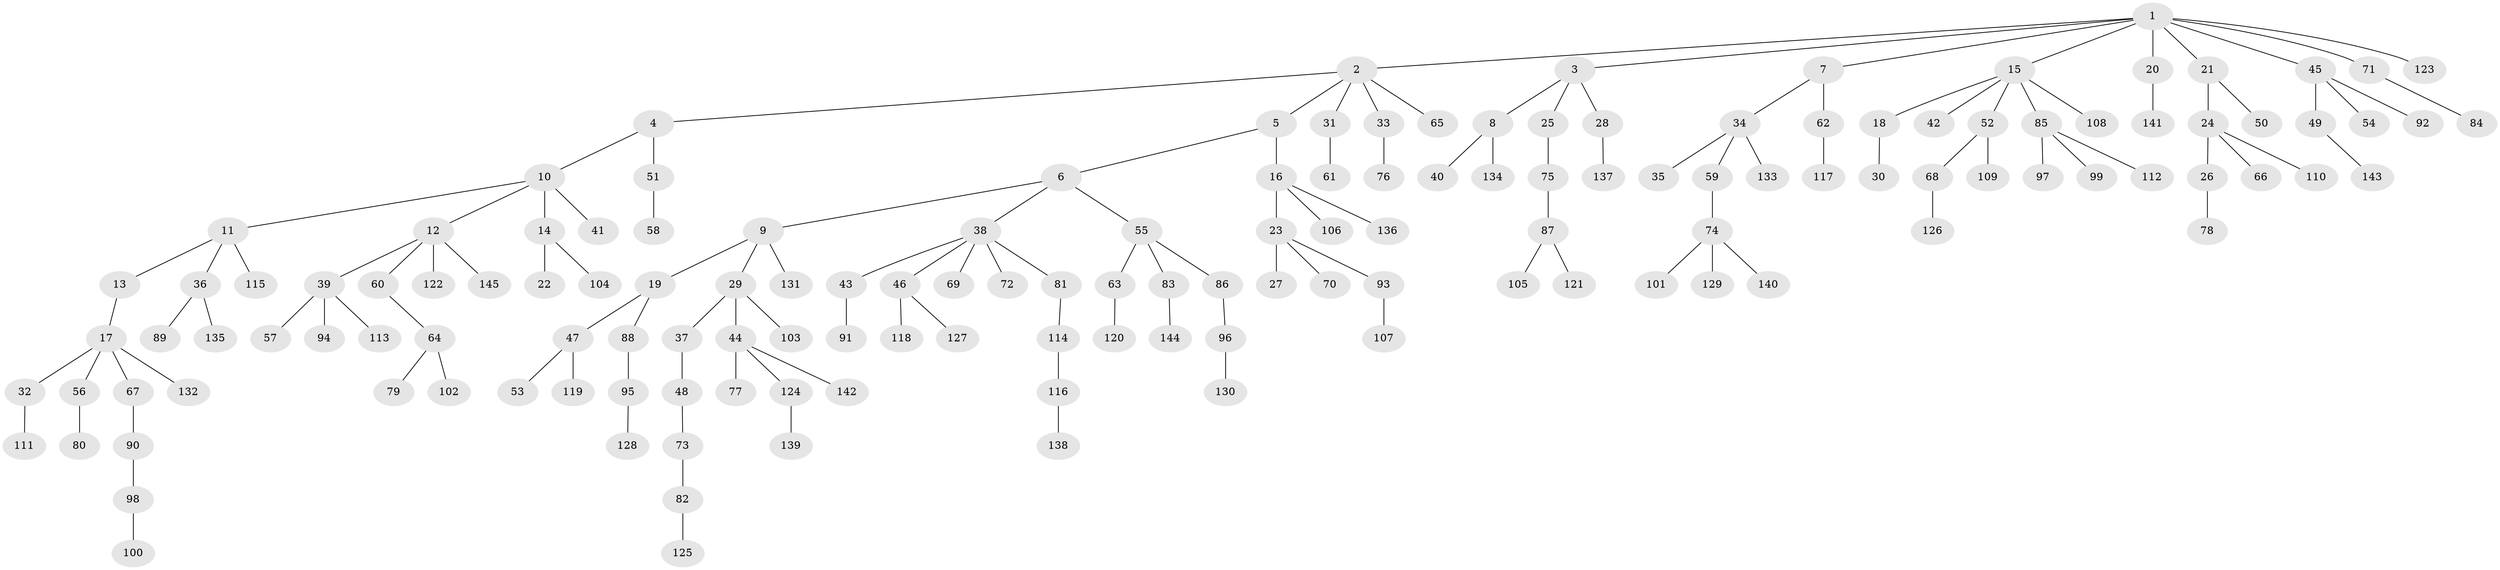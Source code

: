 // coarse degree distribution, {9: 0.010101010101010102, 7: 0.010101010101010102, 4: 0.04040404040404041, 3: 0.09090909090909091, 8: 0.010101010101010102, 5: 0.050505050505050504, 2: 0.21212121212121213, 6: 0.010101010101010102, 1: 0.5656565656565656}
// Generated by graph-tools (version 1.1) at 2025/42/03/06/25 10:42:04]
// undirected, 145 vertices, 144 edges
graph export_dot {
graph [start="1"]
  node [color=gray90,style=filled];
  1;
  2;
  3;
  4;
  5;
  6;
  7;
  8;
  9;
  10;
  11;
  12;
  13;
  14;
  15;
  16;
  17;
  18;
  19;
  20;
  21;
  22;
  23;
  24;
  25;
  26;
  27;
  28;
  29;
  30;
  31;
  32;
  33;
  34;
  35;
  36;
  37;
  38;
  39;
  40;
  41;
  42;
  43;
  44;
  45;
  46;
  47;
  48;
  49;
  50;
  51;
  52;
  53;
  54;
  55;
  56;
  57;
  58;
  59;
  60;
  61;
  62;
  63;
  64;
  65;
  66;
  67;
  68;
  69;
  70;
  71;
  72;
  73;
  74;
  75;
  76;
  77;
  78;
  79;
  80;
  81;
  82;
  83;
  84;
  85;
  86;
  87;
  88;
  89;
  90;
  91;
  92;
  93;
  94;
  95;
  96;
  97;
  98;
  99;
  100;
  101;
  102;
  103;
  104;
  105;
  106;
  107;
  108;
  109;
  110;
  111;
  112;
  113;
  114;
  115;
  116;
  117;
  118;
  119;
  120;
  121;
  122;
  123;
  124;
  125;
  126;
  127;
  128;
  129;
  130;
  131;
  132;
  133;
  134;
  135;
  136;
  137;
  138;
  139;
  140;
  141;
  142;
  143;
  144;
  145;
  1 -- 2;
  1 -- 3;
  1 -- 7;
  1 -- 15;
  1 -- 20;
  1 -- 21;
  1 -- 45;
  1 -- 71;
  1 -- 123;
  2 -- 4;
  2 -- 5;
  2 -- 31;
  2 -- 33;
  2 -- 65;
  3 -- 8;
  3 -- 25;
  3 -- 28;
  4 -- 10;
  4 -- 51;
  5 -- 6;
  5 -- 16;
  6 -- 9;
  6 -- 38;
  6 -- 55;
  7 -- 34;
  7 -- 62;
  8 -- 40;
  8 -- 134;
  9 -- 19;
  9 -- 29;
  9 -- 131;
  10 -- 11;
  10 -- 12;
  10 -- 14;
  10 -- 41;
  11 -- 13;
  11 -- 36;
  11 -- 115;
  12 -- 39;
  12 -- 60;
  12 -- 122;
  12 -- 145;
  13 -- 17;
  14 -- 22;
  14 -- 104;
  15 -- 18;
  15 -- 42;
  15 -- 52;
  15 -- 85;
  15 -- 108;
  16 -- 23;
  16 -- 106;
  16 -- 136;
  17 -- 32;
  17 -- 56;
  17 -- 67;
  17 -- 132;
  18 -- 30;
  19 -- 47;
  19 -- 88;
  20 -- 141;
  21 -- 24;
  21 -- 50;
  23 -- 27;
  23 -- 70;
  23 -- 93;
  24 -- 26;
  24 -- 66;
  24 -- 110;
  25 -- 75;
  26 -- 78;
  28 -- 137;
  29 -- 37;
  29 -- 44;
  29 -- 103;
  31 -- 61;
  32 -- 111;
  33 -- 76;
  34 -- 35;
  34 -- 59;
  34 -- 133;
  36 -- 89;
  36 -- 135;
  37 -- 48;
  38 -- 43;
  38 -- 46;
  38 -- 69;
  38 -- 72;
  38 -- 81;
  39 -- 57;
  39 -- 94;
  39 -- 113;
  43 -- 91;
  44 -- 77;
  44 -- 124;
  44 -- 142;
  45 -- 49;
  45 -- 54;
  45 -- 92;
  46 -- 118;
  46 -- 127;
  47 -- 53;
  47 -- 119;
  48 -- 73;
  49 -- 143;
  51 -- 58;
  52 -- 68;
  52 -- 109;
  55 -- 63;
  55 -- 83;
  55 -- 86;
  56 -- 80;
  59 -- 74;
  60 -- 64;
  62 -- 117;
  63 -- 120;
  64 -- 79;
  64 -- 102;
  67 -- 90;
  68 -- 126;
  71 -- 84;
  73 -- 82;
  74 -- 101;
  74 -- 129;
  74 -- 140;
  75 -- 87;
  81 -- 114;
  82 -- 125;
  83 -- 144;
  85 -- 97;
  85 -- 99;
  85 -- 112;
  86 -- 96;
  87 -- 105;
  87 -- 121;
  88 -- 95;
  90 -- 98;
  93 -- 107;
  95 -- 128;
  96 -- 130;
  98 -- 100;
  114 -- 116;
  116 -- 138;
  124 -- 139;
}
